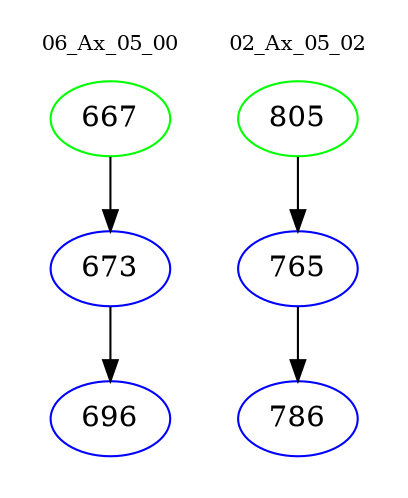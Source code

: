 digraph{
subgraph cluster_0 {
color = white
label = "06_Ax_05_00";
fontsize=10;
T0_667 [label="667", color="green"]
T0_667 -> T0_673 [color="black"]
T0_673 [label="673", color="blue"]
T0_673 -> T0_696 [color="black"]
T0_696 [label="696", color="blue"]
}
subgraph cluster_1 {
color = white
label = "02_Ax_05_02";
fontsize=10;
T1_805 [label="805", color="green"]
T1_805 -> T1_765 [color="black"]
T1_765 [label="765", color="blue"]
T1_765 -> T1_786 [color="black"]
T1_786 [label="786", color="blue"]
}
}
